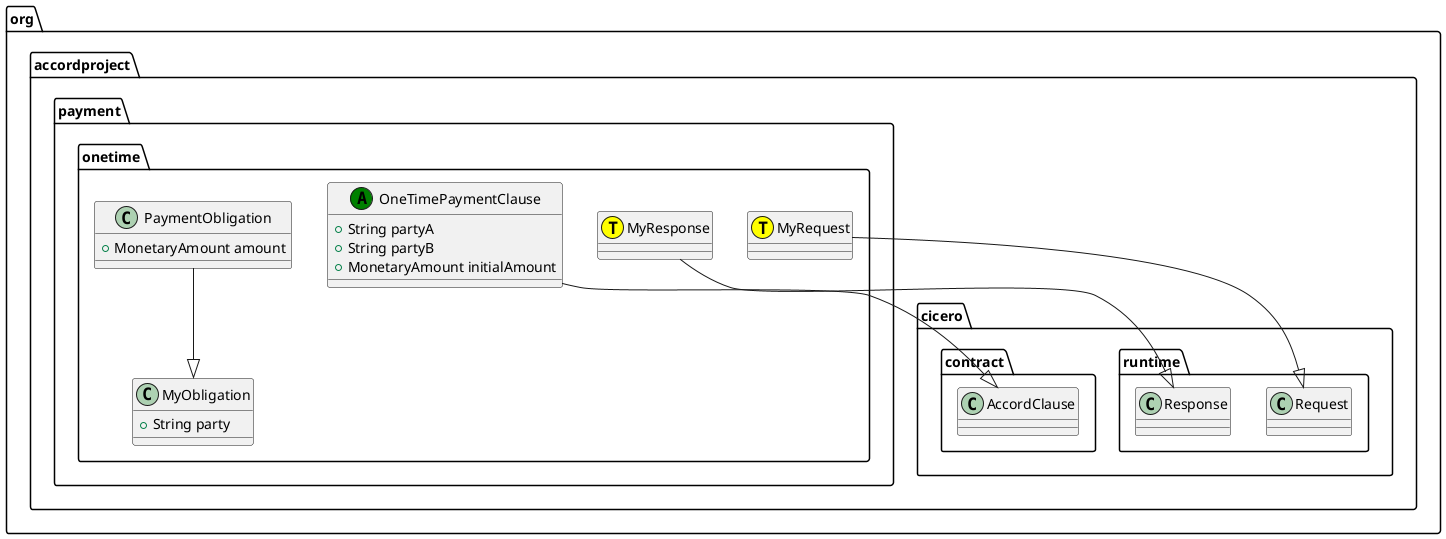 @startuml
class org.accordproject.payment.onetime.MyRequest << (T,yellow) >> {
}
org.accordproject.payment.onetime.MyRequest --|> org.accordproject.cicero.runtime.Request
class org.accordproject.payment.onetime.MyResponse << (T,yellow) >> {
}
org.accordproject.payment.onetime.MyResponse --|> org.accordproject.cicero.runtime.Response
class org.accordproject.payment.onetime.MyObligation {
   + String party
}
class org.accordproject.payment.onetime.PaymentObligation {
   + MonetaryAmount amount
}
org.accordproject.payment.onetime.PaymentObligation --|> org.accordproject.payment.onetime.MyObligation
class org.accordproject.payment.onetime.OneTimePaymentClause << (A,green) >> {
   + String partyA
   + String partyB
   + MonetaryAmount initialAmount
}
org.accordproject.payment.onetime.OneTimePaymentClause --|> org.accordproject.cicero.contract.AccordClause
@enduml
